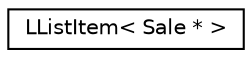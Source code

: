 digraph "Graphical Class Hierarchy"
{
 // LATEX_PDF_SIZE
  edge [fontname="Helvetica",fontsize="10",labelfontname="Helvetica",labelfontsize="10"];
  node [fontname="Helvetica",fontsize="10",shape=record];
  rankdir="LR";
  Node0 [label="LListItem\< Sale * \>",height=0.2,width=0.4,color="black", fillcolor="white", style="filled",URL="$classLListItem.html",tooltip=" "];
}
